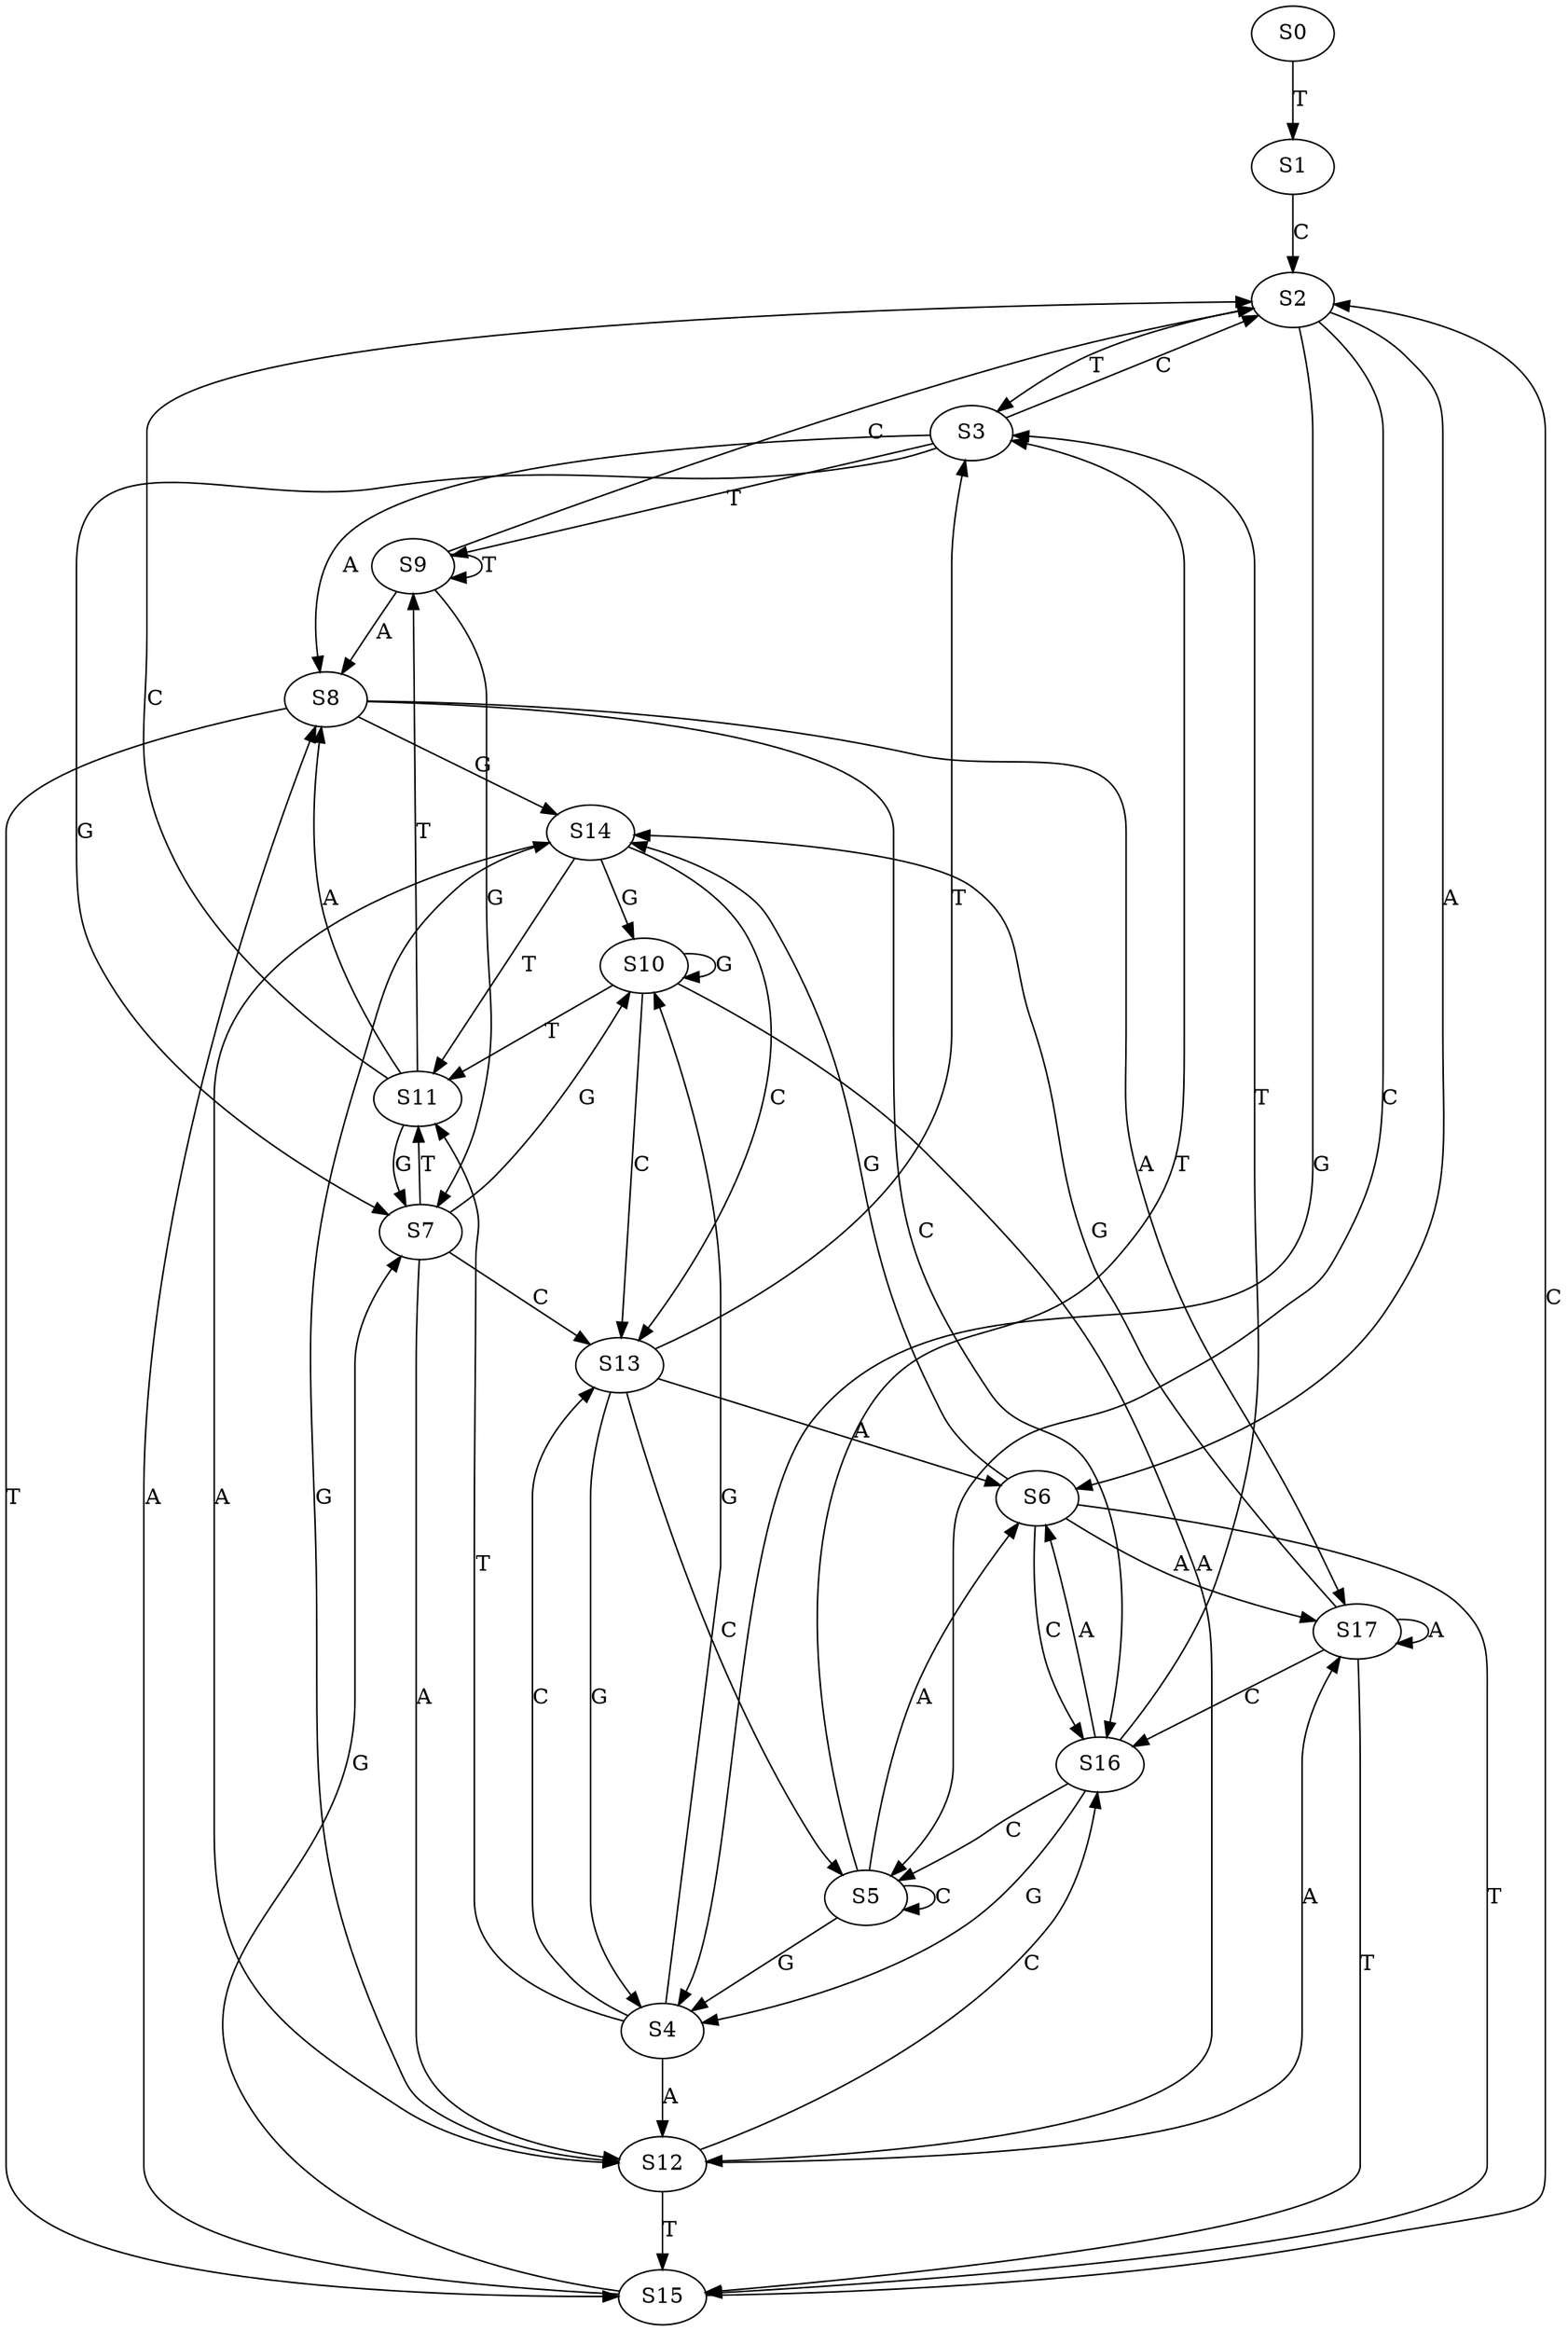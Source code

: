 strict digraph  {
	S0 -> S1 [ label = T ];
	S1 -> S2 [ label = C ];
	S2 -> S3 [ label = T ];
	S2 -> S4 [ label = G ];
	S2 -> S5 [ label = C ];
	S2 -> S6 [ label = A ];
	S3 -> S7 [ label = G ];
	S3 -> S2 [ label = C ];
	S3 -> S8 [ label = A ];
	S3 -> S9 [ label = T ];
	S4 -> S10 [ label = G ];
	S4 -> S11 [ label = T ];
	S4 -> S12 [ label = A ];
	S4 -> S13 [ label = C ];
	S5 -> S4 [ label = G ];
	S5 -> S5 [ label = C ];
	S5 -> S6 [ label = A ];
	S5 -> S3 [ label = T ];
	S6 -> S14 [ label = G ];
	S6 -> S15 [ label = T ];
	S6 -> S16 [ label = C ];
	S6 -> S17 [ label = A ];
	S7 -> S12 [ label = A ];
	S7 -> S11 [ label = T ];
	S7 -> S13 [ label = C ];
	S7 -> S10 [ label = G ];
	S8 -> S14 [ label = G ];
	S8 -> S15 [ label = T ];
	S8 -> S17 [ label = A ];
	S8 -> S16 [ label = C ];
	S9 -> S8 [ label = A ];
	S9 -> S2 [ label = C ];
	S9 -> S7 [ label = G ];
	S9 -> S9 [ label = T ];
	S10 -> S12 [ label = A ];
	S10 -> S11 [ label = T ];
	S10 -> S10 [ label = G ];
	S10 -> S13 [ label = C ];
	S11 -> S8 [ label = A ];
	S11 -> S2 [ label = C ];
	S11 -> S7 [ label = G ];
	S11 -> S9 [ label = T ];
	S12 -> S14 [ label = G ];
	S12 -> S17 [ label = A ];
	S12 -> S16 [ label = C ];
	S12 -> S15 [ label = T ];
	S13 -> S5 [ label = C ];
	S13 -> S3 [ label = T ];
	S13 -> S4 [ label = G ];
	S13 -> S6 [ label = A ];
	S14 -> S11 [ label = T ];
	S14 -> S10 [ label = G ];
	S14 -> S12 [ label = A ];
	S14 -> S13 [ label = C ];
	S15 -> S8 [ label = A ];
	S15 -> S2 [ label = C ];
	S15 -> S7 [ label = G ];
	S16 -> S6 [ label = A ];
	S16 -> S3 [ label = T ];
	S16 -> S5 [ label = C ];
	S16 -> S4 [ label = G ];
	S17 -> S15 [ label = T ];
	S17 -> S16 [ label = C ];
	S17 -> S14 [ label = G ];
	S17 -> S17 [ label = A ];
}
